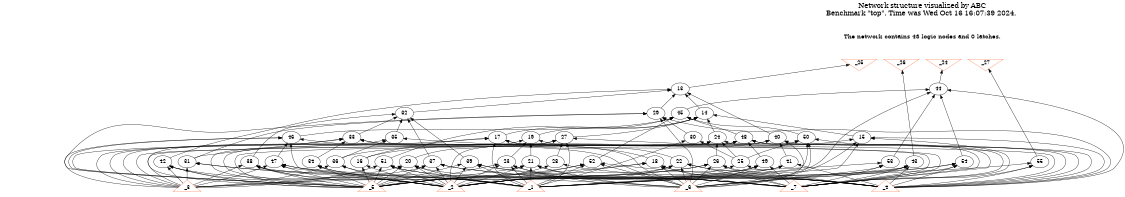# Network structure generated by ABC

digraph network {
size = "7.5,10";
center = true;
edge [dir = back];

{
  node [shape = plaintext];
  edge [style = invis];
  LevelTitle1 [label=""];
  LevelTitle2 [label=""];
  Level5 [label = ""];
  Level4 [label = ""];
  Level3 [label = ""];
  Level2 [label = ""];
  Level1 [label = ""];
  Level0 [label = ""];
  LevelTitle1 ->  LevelTitle2 ->  Level5 ->  Level4 ->  Level3 ->  Level2 ->  Level1 ->  Level0;
}

{
  rank = same;
  LevelTitle1;
  title1 [shape=plaintext,
          fontsize=20,
          fontname = "Times-Roman",
          label="Network structure visualized by ABC\nBenchmark \"top\". Time was Wed Oct 16 16:07:39 2024. "
         ];
}

{
  rank = same;
  LevelTitle2;
  title2 [shape=plaintext,
          fontsize=18,
          fontname = "Times-Roman",
          label="The network contains 43 logic nodes and 0 latches.\n"
         ];
}

{
  rank = same;
  Level5;
  Node8 [label = "_25", shape = invtriangle, color = coral, fillcolor = coral];
  Node9 [label = "_26", shape = invtriangle, color = coral, fillcolor = coral];
  Node10 [label = "_24", shape = invtriangle, color = coral, fillcolor = coral];
  Node11 [label = "_27", shape = invtriangle, color = coral, fillcolor = coral];
}

{
  rank = same;
  Level4;
  Node13 [label = "13\n", shape = ellipse];
  Node44 [label = "44\n", shape = ellipse];
}

{
  rank = same;
  Level3;
  Node14 [label = "14\n", shape = ellipse];
  Node29 [label = "29\n", shape = ellipse];
  Node32 [label = "32\n", shape = ellipse];
  Node45 [label = "45\n", shape = ellipse];
}

{
  rank = same;
  Level2;
  Node15 [label = "15\n", shape = ellipse];
  Node17 [label = "17\n", shape = ellipse];
  Node19 [label = "19\n", shape = ellipse];
  Node24 [label = "24\n", shape = ellipse];
  Node27 [label = "27\n", shape = ellipse];
  Node30 [label = "30\n", shape = ellipse];
  Node33 [label = "33\n", shape = ellipse];
  Node35 [label = "35\n", shape = ellipse];
  Node40 [label = "40\n", shape = ellipse];
  Node46 [label = "46\n", shape = ellipse];
  Node48 [label = "48\n", shape = ellipse];
  Node50 [label = "50\n", shape = ellipse];
}

{
  rank = same;
  Level1;
  Node16 [label = "16\n", shape = ellipse];
  Node18 [label = "18\n", shape = ellipse];
  Node20 [label = "20\n", shape = ellipse];
  Node21 [label = "21\n", shape = ellipse];
  Node22 [label = "22\n", shape = ellipse];
  Node23 [label = "23\n", shape = ellipse];
  Node25 [label = "25\n", shape = ellipse];
  Node26 [label = "26\n", shape = ellipse];
  Node28 [label = "28\n", shape = ellipse];
  Node31 [label = "31\n", shape = ellipse];
  Node34 [label = "34\n", shape = ellipse];
  Node36 [label = "36\n", shape = ellipse];
  Node37 [label = "37\n", shape = ellipse];
  Node38 [label = "38\n", shape = ellipse];
  Node39 [label = "39\n", shape = ellipse];
  Node41 [label = "41\n", shape = ellipse];
  Node42 [label = "42\n", shape = ellipse];
  Node43 [label = "43\n", shape = ellipse];
  Node47 [label = "47\n", shape = ellipse];
  Node49 [label = "49\n", shape = ellipse];
  Node51 [label = "51\n", shape = ellipse];
  Node52 [label = "52\n", shape = ellipse];
  Node53 [label = "53\n", shape = ellipse];
  Node54 [label = "54\n", shape = ellipse];
  Node55 [label = "55\n", shape = ellipse];
}

{
  rank = same;
  Level0;
  Node1 [label = "_7", shape = triangle, color = coral, fillcolor = coral];
  Node2 [label = "_6", shape = triangle, color = coral, fillcolor = coral];
  Node3 [label = "_5", shape = triangle, color = coral, fillcolor = coral];
  Node4 [label = "_4", shape = triangle, color = coral, fillcolor = coral];
  Node5 [label = "_3", shape = triangle, color = coral, fillcolor = coral];
  Node6 [label = "_2", shape = triangle, color = coral, fillcolor = coral];
  Node7 [label = "_1", shape = triangle, color = coral, fillcolor = coral];
}

title1 -> title2 [style = invis];
title2 -> Node8 [style = invis];
title2 -> Node9 [style = invis];
title2 -> Node10 [style = invis];
title2 -> Node11 [style = invis];
Node8 -> Node9 [style = invis];
Node9 -> Node10 [style = invis];
Node10 -> Node11 [style = invis];
Node8 -> Node13 [style = solid];
Node9 -> Node43 [style = solid];
Node10 -> Node44 [style = solid];
Node11 -> Node55 [style = solid];
Node13 -> Node14 [style = solid];
Node13 -> Node29 [style = solid];
Node13 -> Node32 [style = solid];
Node13 -> Node40 [style = solid];
Node13 -> Node42 [style = solid];
Node14 -> Node15 [style = solid];
Node14 -> Node17 [style = solid];
Node14 -> Node19 [style = solid];
Node14 -> Node24 [style = solid];
Node14 -> Node27 [style = solid];
Node15 -> Node16 [style = solid];
Node15 -> Node1 [style = solid];
Node15 -> Node2 [style = solid];
Node15 -> Node4 [style = solid];
Node15 -> Node7 [style = solid];
Node16 -> Node3 [style = solid];
Node16 -> Node6 [style = solid];
Node17 -> Node16 [style = solid];
Node17 -> Node18 [style = solid];
Node17 -> Node4 [style = solid];
Node17 -> Node5 [style = solid];
Node17 -> Node7 [style = solid];
Node18 -> Node1 [style = solid];
Node18 -> Node2 [style = solid];
Node18 -> Node3 [style = solid];
Node18 -> Node4 [style = solid];
Node18 -> Node6 [style = solid];
Node19 -> Node20 [style = solid];
Node19 -> Node21 [style = solid];
Node19 -> Node22 [style = solid];
Node19 -> Node23 [style = solid];
Node20 -> Node1 [style = solid];
Node20 -> Node3 [style = solid];
Node20 -> Node5 [style = solid];
Node20 -> Node6 [style = solid];
Node20 -> Node7 [style = solid];
Node21 -> Node1 [style = solid];
Node21 -> Node2 [style = solid];
Node21 -> Node3 [style = solid];
Node21 -> Node6 [style = solid];
Node21 -> Node7 [style = solid];
Node22 -> Node1 [style = solid];
Node22 -> Node2 [style = solid];
Node22 -> Node3 [style = solid];
Node22 -> Node4 [style = solid];
Node22 -> Node6 [style = solid];
Node23 -> Node1 [style = solid];
Node23 -> Node2 [style = solid];
Node23 -> Node3 [style = solid];
Node23 -> Node6 [style = solid];
Node23 -> Node7 [style = solid];
Node24 -> Node25 [style = solid];
Node24 -> Node26 [style = solid];
Node24 -> Node1 [style = solid];
Node24 -> Node3 [style = solid];
Node24 -> Node5 [style = solid];
Node25 -> Node4 [style = solid];
Node25 -> Node6 [style = solid];
Node26 -> Node1 [style = solid];
Node26 -> Node2 [style = solid];
Node26 -> Node3 [style = solid];
Node26 -> Node4 [style = solid];
Node26 -> Node6 [style = solid];
Node27 -> Node28 [style = solid];
Node27 -> Node4 [style = solid];
Node27 -> Node5 [style = solid];
Node27 -> Node6 [style = solid];
Node27 -> Node7 [style = solid];
Node28 -> Node1 [style = solid];
Node28 -> Node3 [style = solid];
Node29 -> Node30 [style = solid];
Node29 -> Node31 [style = solid];
Node29 -> Node2 [style = solid];
Node29 -> Node3 [style = solid];
Node29 -> Node4 [style = solid];
Node30 -> Node25 [style = solid];
Node30 -> Node7 [style = solid];
Node31 -> Node5 [style = solid];
Node31 -> Node6 [style = solid];
Node31 -> Node7 [style = solid];
Node32 -> Node33 [style = solid];
Node32 -> Node35 [style = solid];
Node32 -> Node37 [style = solid];
Node32 -> Node38 [style = solid];
Node32 -> Node39 [style = solid];
Node33 -> Node31 [style = solid];
Node33 -> Node34 [style = solid];
Node33 -> Node1 [style = solid];
Node33 -> Node2 [style = solid];
Node33 -> Node3 [style = solid];
Node34 -> Node3 [style = solid];
Node34 -> Node6 [style = solid];
Node34 -> Node7 [style = solid];
Node35 -> Node36 [style = solid];
Node35 -> Node1 [style = solid];
Node35 -> Node3 [style = solid];
Node36 -> Node5 [style = solid];
Node36 -> Node6 [style = solid];
Node36 -> Node7 [style = solid];
Node37 -> Node1 [style = solid];
Node37 -> Node3 [style = solid];
Node37 -> Node4 [style = solid];
Node37 -> Node5 [style = solid];
Node37 -> Node6 [style = solid];
Node38 -> Node3 [style = solid];
Node38 -> Node4 [style = solid];
Node38 -> Node5 [style = solid];
Node38 -> Node6 [style = solid];
Node38 -> Node7 [style = solid];
Node39 -> Node2 [style = solid];
Node39 -> Node3 [style = solid];
Node39 -> Node4 [style = solid];
Node39 -> Node6 [style = solid];
Node39 -> Node7 [style = solid];
Node40 -> Node36 [style = solid];
Node40 -> Node41 [style = solid];
Node40 -> Node2 [style = solid];
Node40 -> Node3 [style = solid];
Node40 -> Node4 [style = solid];
Node41 -> Node4 [style = solid];
Node41 -> Node6 [style = solid];
Node41 -> Node7 [style = solid];
Node42 -> Node2 [style = solid];
Node42 -> Node3 [style = solid];
Node42 -> Node5 [style = solid];
Node42 -> Node6 [style = solid];
Node43 -> Node1 [style = solid];
Node43 -> Node2 [style = solid];
Node43 -> Node4 [style = solid];
Node43 -> Node5 [style = solid];
Node43 -> Node7 [style = solid];
Node44 -> Node45 [style = solid];
Node44 -> Node53 [style = solid];
Node44 -> Node54 [style = solid];
Node44 -> Node4 [style = solid];
Node44 -> Node7 [style = solid];
Node45 -> Node46 [style = solid];
Node45 -> Node48 [style = solid];
Node45 -> Node50 [style = solid];
Node45 -> Node51 [style = solid];
Node45 -> Node52 [style = solid];
Node46 -> Node47 [style = solid];
Node46 -> Node2 [style = solid];
Node46 -> Node3 [style = solid];
Node46 -> Node5 [style = solid];
Node46 -> Node6 [style = solid];
Node47 -> Node3 [style = solid];
Node47 -> Node4 [style = solid];
Node47 -> Node5 [style = solid];
Node47 -> Node6 [style = solid];
Node47 -> Node7 [style = solid];
Node48 -> Node49 [style = solid];
Node48 -> Node1 [style = solid];
Node48 -> Node3 [style = solid];
Node48 -> Node4 [style = solid];
Node48 -> Node5 [style = solid];
Node49 -> Node1 [style = solid];
Node49 -> Node2 [style = solid];
Node49 -> Node6 [style = solid];
Node49 -> Node7 [style = solid];
Node50 -> Node25 [style = solid];
Node50 -> Node1 [style = solid];
Node50 -> Node2 [style = solid];
Node50 -> Node5 [style = solid];
Node50 -> Node7 [style = solid];
Node51 -> Node1 [style = solid];
Node51 -> Node3 [style = solid];
Node51 -> Node5 [style = solid];
Node51 -> Node6 [style = solid];
Node51 -> Node7 [style = solid];
Node52 -> Node2 [style = solid];
Node52 -> Node3 [style = solid];
Node52 -> Node4 [style = solid];
Node52 -> Node6 [style = solid];
Node52 -> Node7 [style = solid];
Node53 -> Node1 [style = solid];
Node53 -> Node2 [style = solid];
Node53 -> Node3 [style = solid];
Node54 -> Node1 [style = solid];
Node54 -> Node2 [style = solid];
Node54 -> Node4 [style = solid];
Node54 -> Node6 [style = solid];
Node55 -> Node1 [style = solid];
Node55 -> Node4 [style = solid];
Node55 -> Node7 [style = solid];
}

